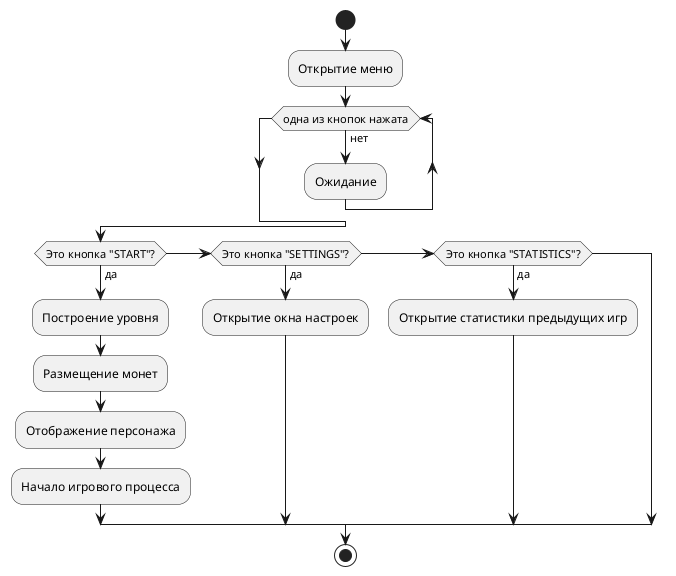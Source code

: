 @startuml
start

:Открытие меню;
while (одна из кнопок нажата) is (нет)
    :Ожидание;
endwhile

if (Это кнопка "START"?) then (да)
  :Построение уровня;
  :Размещение монет;
  :Отображение персонажа;
  :Начало игрового процесса;
elseif (Это кнопка "SETTINGS"?) then (да)
  :Открытие окна настроек;
elseif (Это кнопка "STATISTICS"?) then (да)
  :Открытие статистики предыдущих игр;
endif

stop
@enduml